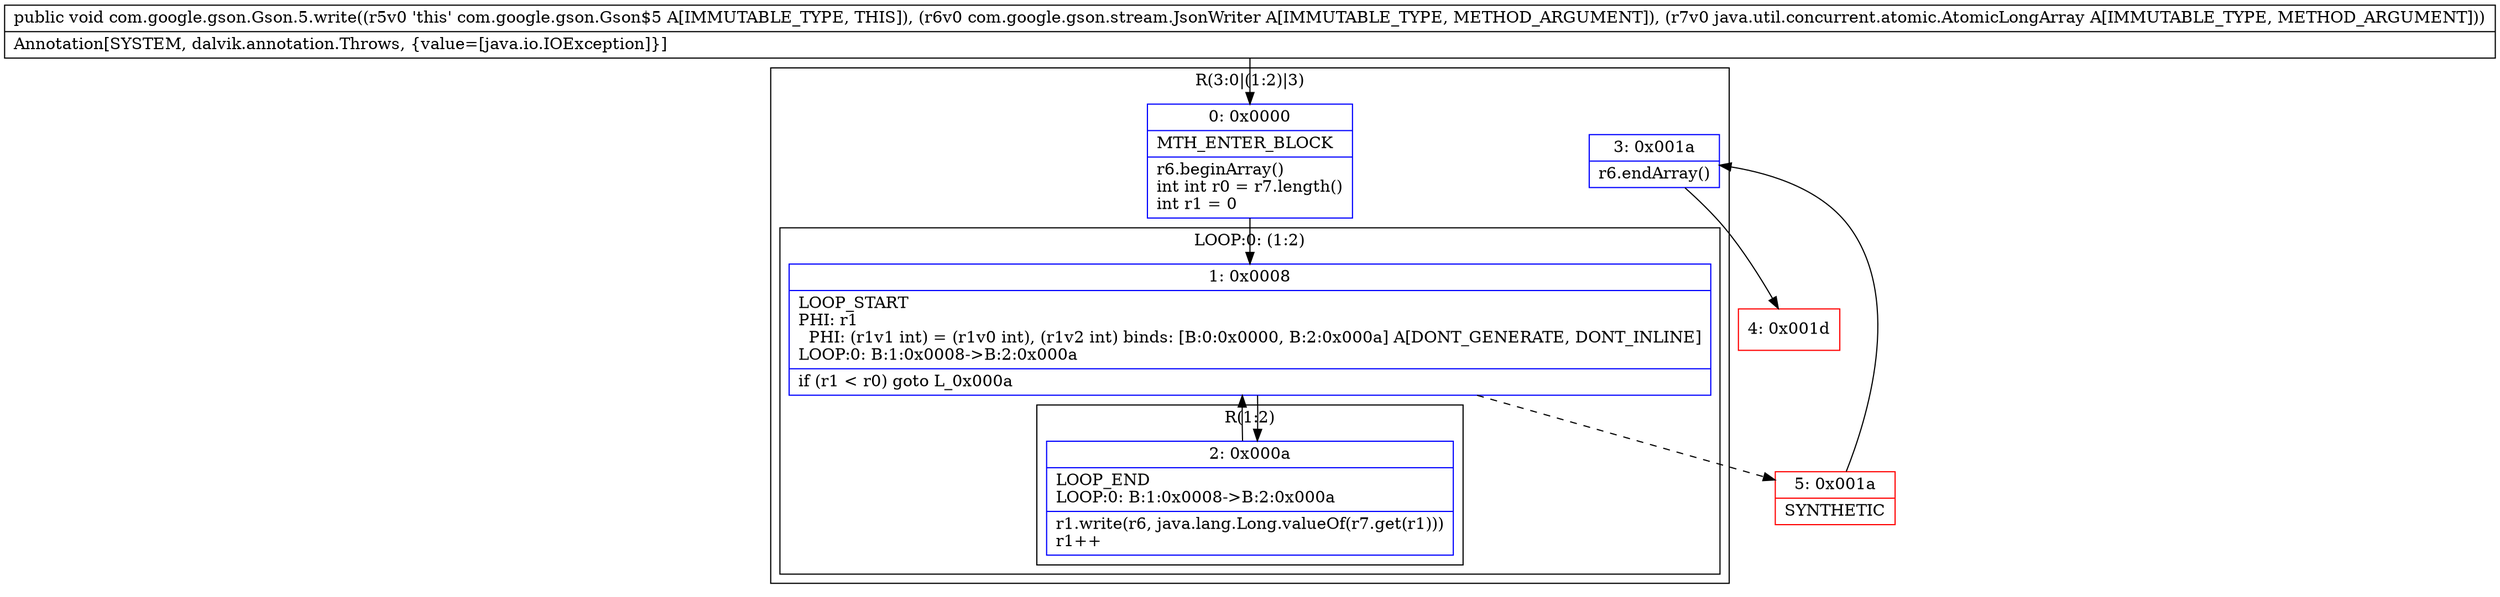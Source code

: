 digraph "CFG forcom.google.gson.Gson.5.write(Lcom\/google\/gson\/stream\/JsonWriter;Ljava\/util\/concurrent\/atomic\/AtomicLongArray;)V" {
subgraph cluster_Region_2038057029 {
label = "R(3:0|(1:2)|3)";
node [shape=record,color=blue];
Node_0 [shape=record,label="{0\:\ 0x0000|MTH_ENTER_BLOCK\l|r6.beginArray()\lint int r0 = r7.length()\lint r1 = 0\l}"];
subgraph cluster_LoopRegion_1251244989 {
label = "LOOP:0: (1:2)";
node [shape=record,color=blue];
Node_1 [shape=record,label="{1\:\ 0x0008|LOOP_START\lPHI: r1 \l  PHI: (r1v1 int) = (r1v0 int), (r1v2 int) binds: [B:0:0x0000, B:2:0x000a] A[DONT_GENERATE, DONT_INLINE]\lLOOP:0: B:1:0x0008\-\>B:2:0x000a\l|if (r1 \< r0) goto L_0x000a\l}"];
subgraph cluster_Region_1781097130 {
label = "R(1:2)";
node [shape=record,color=blue];
Node_2 [shape=record,label="{2\:\ 0x000a|LOOP_END\lLOOP:0: B:1:0x0008\-\>B:2:0x000a\l|r1.write(r6, java.lang.Long.valueOf(r7.get(r1)))\lr1++\l}"];
}
}
Node_3 [shape=record,label="{3\:\ 0x001a|r6.endArray()\l}"];
}
Node_4 [shape=record,color=red,label="{4\:\ 0x001d}"];
Node_5 [shape=record,color=red,label="{5\:\ 0x001a|SYNTHETIC\l}"];
MethodNode[shape=record,label="{public void com.google.gson.Gson.5.write((r5v0 'this' com.google.gson.Gson$5 A[IMMUTABLE_TYPE, THIS]), (r6v0 com.google.gson.stream.JsonWriter A[IMMUTABLE_TYPE, METHOD_ARGUMENT]), (r7v0 java.util.concurrent.atomic.AtomicLongArray A[IMMUTABLE_TYPE, METHOD_ARGUMENT]))  | Annotation[SYSTEM, dalvik.annotation.Throws, \{value=[java.io.IOException]\}]\l}"];
MethodNode -> Node_0;
Node_0 -> Node_1;
Node_1 -> Node_2;
Node_1 -> Node_5[style=dashed];
Node_2 -> Node_1;
Node_3 -> Node_4;
Node_5 -> Node_3;
}

